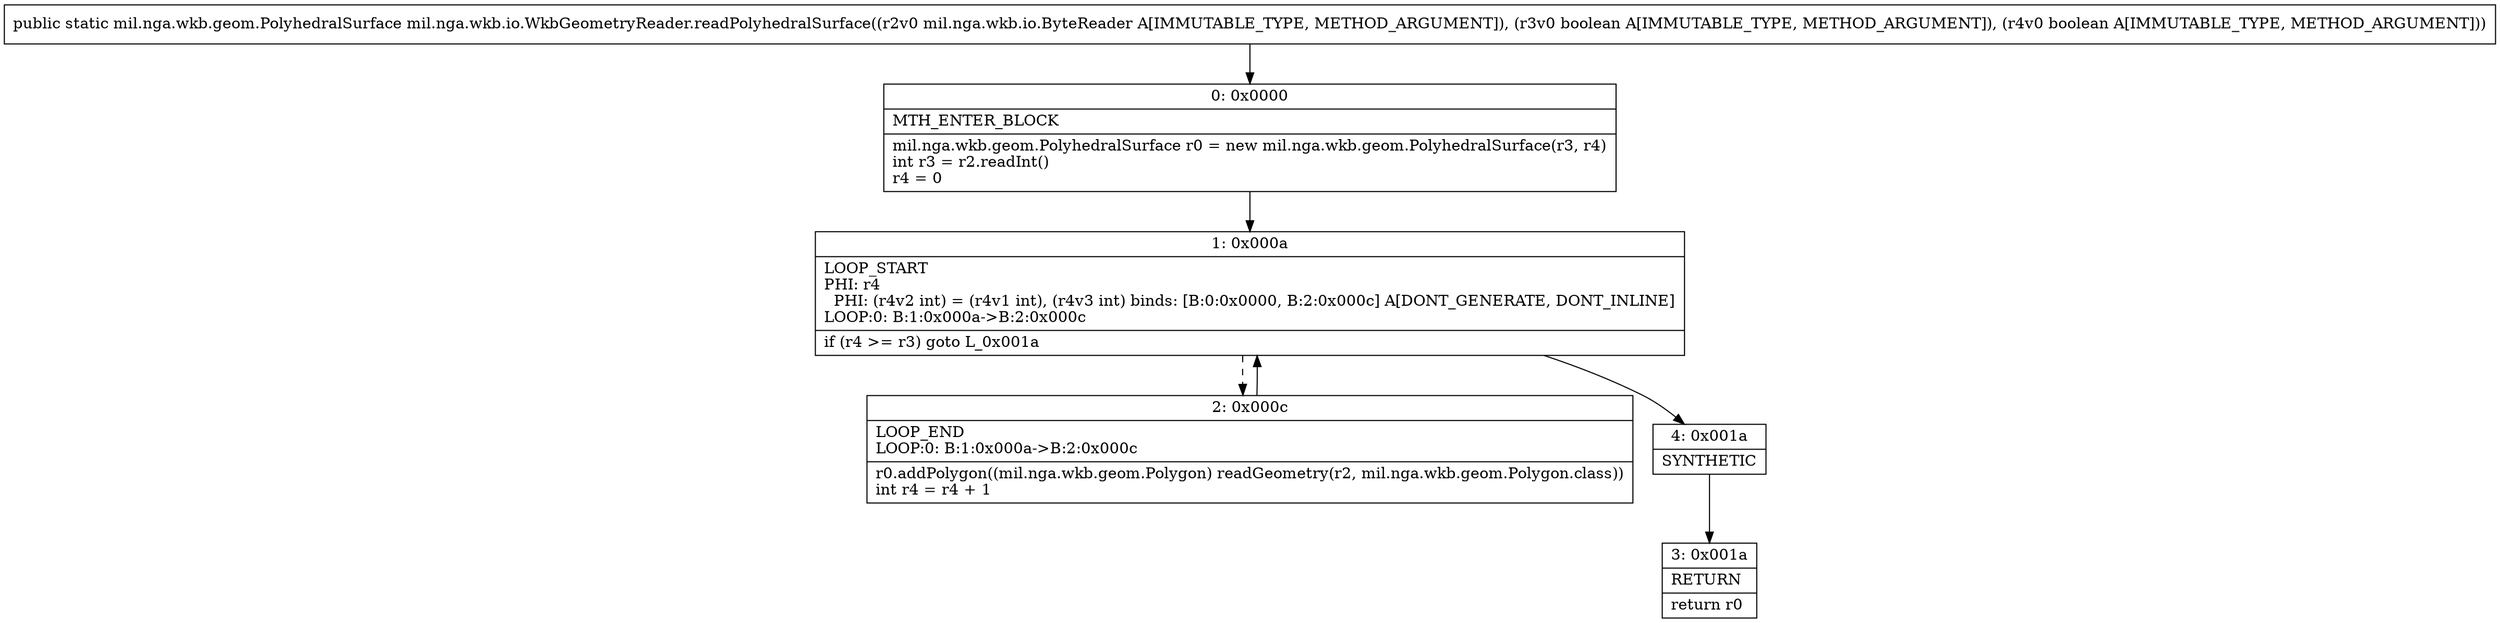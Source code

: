 digraph "CFG formil.nga.wkb.io.WkbGeometryReader.readPolyhedralSurface(Lmil\/nga\/wkb\/io\/ByteReader;ZZ)Lmil\/nga\/wkb\/geom\/PolyhedralSurface;" {
Node_0 [shape=record,label="{0\:\ 0x0000|MTH_ENTER_BLOCK\l|mil.nga.wkb.geom.PolyhedralSurface r0 = new mil.nga.wkb.geom.PolyhedralSurface(r3, r4)\lint r3 = r2.readInt()\lr4 = 0\l}"];
Node_1 [shape=record,label="{1\:\ 0x000a|LOOP_START\lPHI: r4 \l  PHI: (r4v2 int) = (r4v1 int), (r4v3 int) binds: [B:0:0x0000, B:2:0x000c] A[DONT_GENERATE, DONT_INLINE]\lLOOP:0: B:1:0x000a\-\>B:2:0x000c\l|if (r4 \>= r3) goto L_0x001a\l}"];
Node_2 [shape=record,label="{2\:\ 0x000c|LOOP_END\lLOOP:0: B:1:0x000a\-\>B:2:0x000c\l|r0.addPolygon((mil.nga.wkb.geom.Polygon) readGeometry(r2, mil.nga.wkb.geom.Polygon.class))\lint r4 = r4 + 1\l}"];
Node_3 [shape=record,label="{3\:\ 0x001a|RETURN\l|return r0\l}"];
Node_4 [shape=record,label="{4\:\ 0x001a|SYNTHETIC\l}"];
MethodNode[shape=record,label="{public static mil.nga.wkb.geom.PolyhedralSurface mil.nga.wkb.io.WkbGeometryReader.readPolyhedralSurface((r2v0 mil.nga.wkb.io.ByteReader A[IMMUTABLE_TYPE, METHOD_ARGUMENT]), (r3v0 boolean A[IMMUTABLE_TYPE, METHOD_ARGUMENT]), (r4v0 boolean A[IMMUTABLE_TYPE, METHOD_ARGUMENT])) }"];
MethodNode -> Node_0;
Node_0 -> Node_1;
Node_1 -> Node_2[style=dashed];
Node_1 -> Node_4;
Node_2 -> Node_1;
Node_4 -> Node_3;
}


